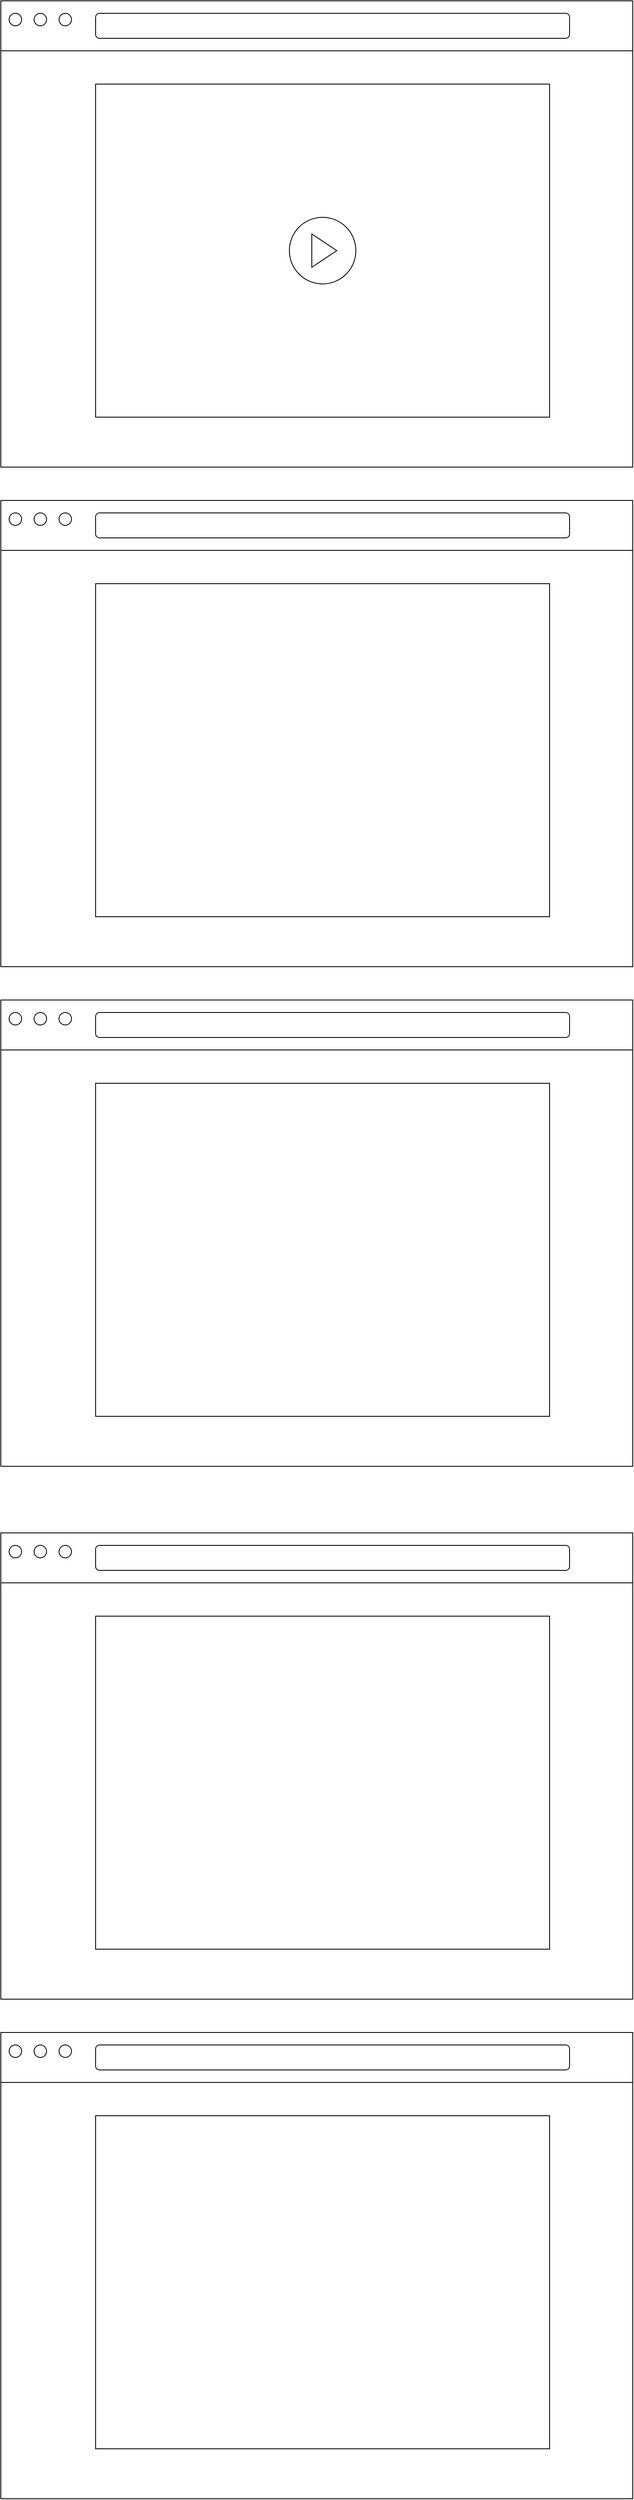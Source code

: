 <mxfile version="20.5.1" type="github">
  <diagram id="n5I5L5vB3KYrBfXEJfVW" name="Sida-2">
    <mxGraphModel dx="1858" dy="889" grid="1" gridSize="10" guides="1" tooltips="1" connect="1" arrows="1" fold="1" page="1" pageScale="1" pageWidth="827" pageHeight="1169" math="0" shadow="0">
      <root>
        <mxCell id="0" />
        <mxCell id="1" parent="0" />
        <mxCell id="oFcCAkPt8Aup1vKV2DPM-2" value="" style="rounded=0;whiteSpace=wrap;html=1;" vertex="1" parent="1">
          <mxGeometry x="40" y="40" width="760" height="560" as="geometry" />
        </mxCell>
        <mxCell id="oFcCAkPt8Aup1vKV2DPM-3" value="" style="rounded=0;whiteSpace=wrap;html=1;" vertex="1" parent="1">
          <mxGeometry x="40" y="40" width="760" height="60" as="geometry" />
        </mxCell>
        <mxCell id="oFcCAkPt8Aup1vKV2DPM-4" value="" style="rounded=1;whiteSpace=wrap;html=1;" vertex="1" parent="1">
          <mxGeometry x="154" y="55" width="570" height="30" as="geometry" />
        </mxCell>
        <mxCell id="oFcCAkPt8Aup1vKV2DPM-9" value="" style="ellipse;whiteSpace=wrap;html=1;" vertex="1" parent="1">
          <mxGeometry x="50" y="55" width="15" height="15" as="geometry" />
        </mxCell>
        <mxCell id="oFcCAkPt8Aup1vKV2DPM-10" value="" style="ellipse;whiteSpace=wrap;html=1;" vertex="1" parent="1">
          <mxGeometry x="80" y="55" width="15" height="15" as="geometry" />
        </mxCell>
        <mxCell id="oFcCAkPt8Aup1vKV2DPM-11" value="" style="ellipse;whiteSpace=wrap;html=1;" vertex="1" parent="1">
          <mxGeometry x="110" y="55" width="15" height="15" as="geometry" />
        </mxCell>
        <mxCell id="oFcCAkPt8Aup1vKV2DPM-14" value="" style="rounded=0;whiteSpace=wrap;html=1;" vertex="1" parent="1">
          <mxGeometry x="154" y="140" width="546" height="400" as="geometry" />
        </mxCell>
        <mxCell id="oFcCAkPt8Aup1vKV2DPM-17" value="" style="rounded=0;whiteSpace=wrap;html=1;" vertex="1" parent="1">
          <mxGeometry x="40" y="640" width="760" height="560" as="geometry" />
        </mxCell>
        <mxCell id="oFcCAkPt8Aup1vKV2DPM-18" value="" style="rounded=0;whiteSpace=wrap;html=1;" vertex="1" parent="1">
          <mxGeometry x="40" y="640" width="760" height="60" as="geometry" />
        </mxCell>
        <mxCell id="oFcCAkPt8Aup1vKV2DPM-19" value="" style="rounded=1;whiteSpace=wrap;html=1;" vertex="1" parent="1">
          <mxGeometry x="154" y="655" width="570" height="30" as="geometry" />
        </mxCell>
        <mxCell id="oFcCAkPt8Aup1vKV2DPM-20" value="" style="ellipse;whiteSpace=wrap;html=1;" vertex="1" parent="1">
          <mxGeometry x="50" y="655" width="15" height="15" as="geometry" />
        </mxCell>
        <mxCell id="oFcCAkPt8Aup1vKV2DPM-21" value="" style="ellipse;whiteSpace=wrap;html=1;" vertex="1" parent="1">
          <mxGeometry x="80" y="655" width="15" height="15" as="geometry" />
        </mxCell>
        <mxCell id="oFcCAkPt8Aup1vKV2DPM-22" value="" style="ellipse;whiteSpace=wrap;html=1;" vertex="1" parent="1">
          <mxGeometry x="110" y="655" width="15" height="15" as="geometry" />
        </mxCell>
        <mxCell id="oFcCAkPt8Aup1vKV2DPM-23" value="" style="rounded=0;whiteSpace=wrap;html=1;" vertex="1" parent="1">
          <mxGeometry x="154" y="740" width="546" height="400" as="geometry" />
        </mxCell>
        <mxCell id="oFcCAkPt8Aup1vKV2DPM-24" value="" style="rounded=0;whiteSpace=wrap;html=1;" vertex="1" parent="1">
          <mxGeometry x="40" y="1240" width="760" height="560" as="geometry" />
        </mxCell>
        <mxCell id="oFcCAkPt8Aup1vKV2DPM-25" value="" style="rounded=0;whiteSpace=wrap;html=1;" vertex="1" parent="1">
          <mxGeometry x="40" y="1240" width="760" height="60" as="geometry" />
        </mxCell>
        <mxCell id="oFcCAkPt8Aup1vKV2DPM-26" value="" style="rounded=1;whiteSpace=wrap;html=1;" vertex="1" parent="1">
          <mxGeometry x="154" y="1255" width="570" height="30" as="geometry" />
        </mxCell>
        <mxCell id="oFcCAkPt8Aup1vKV2DPM-27" value="" style="ellipse;whiteSpace=wrap;html=1;" vertex="1" parent="1">
          <mxGeometry x="50" y="1255" width="15" height="15" as="geometry" />
        </mxCell>
        <mxCell id="oFcCAkPt8Aup1vKV2DPM-28" value="" style="ellipse;whiteSpace=wrap;html=1;" vertex="1" parent="1">
          <mxGeometry x="80" y="1255" width="15" height="15" as="geometry" />
        </mxCell>
        <mxCell id="oFcCAkPt8Aup1vKV2DPM-29" value="" style="ellipse;whiteSpace=wrap;html=1;" vertex="1" parent="1">
          <mxGeometry x="110" y="1255" width="15" height="15" as="geometry" />
        </mxCell>
        <mxCell id="oFcCAkPt8Aup1vKV2DPM-30" value="" style="rounded=0;whiteSpace=wrap;html=1;" vertex="1" parent="1">
          <mxGeometry x="154" y="1340" width="546" height="400" as="geometry" />
        </mxCell>
        <mxCell id="oFcCAkPt8Aup1vKV2DPM-38" value="" style="rounded=0;whiteSpace=wrap;html=1;" vertex="1" parent="1">
          <mxGeometry x="40" y="1880" width="760" height="560" as="geometry" />
        </mxCell>
        <mxCell id="oFcCAkPt8Aup1vKV2DPM-39" value="" style="rounded=0;whiteSpace=wrap;html=1;" vertex="1" parent="1">
          <mxGeometry x="40" y="1880" width="760" height="60" as="geometry" />
        </mxCell>
        <mxCell id="oFcCAkPt8Aup1vKV2DPM-40" value="" style="rounded=1;whiteSpace=wrap;html=1;" vertex="1" parent="1">
          <mxGeometry x="154" y="1895" width="570" height="30" as="geometry" />
        </mxCell>
        <mxCell id="oFcCAkPt8Aup1vKV2DPM-41" value="" style="ellipse;whiteSpace=wrap;html=1;" vertex="1" parent="1">
          <mxGeometry x="50" y="1895" width="15" height="15" as="geometry" />
        </mxCell>
        <mxCell id="oFcCAkPt8Aup1vKV2DPM-42" value="" style="ellipse;whiteSpace=wrap;html=1;" vertex="1" parent="1">
          <mxGeometry x="80" y="1895" width="15" height="15" as="geometry" />
        </mxCell>
        <mxCell id="oFcCAkPt8Aup1vKV2DPM-43" value="" style="ellipse;whiteSpace=wrap;html=1;" vertex="1" parent="1">
          <mxGeometry x="110" y="1895" width="15" height="15" as="geometry" />
        </mxCell>
        <mxCell id="oFcCAkPt8Aup1vKV2DPM-44" value="" style="rounded=0;whiteSpace=wrap;html=1;" vertex="1" parent="1">
          <mxGeometry x="154" y="1980" width="546" height="400" as="geometry" />
        </mxCell>
        <mxCell id="oFcCAkPt8Aup1vKV2DPM-45" value="" style="rounded=0;whiteSpace=wrap;html=1;" vertex="1" parent="1">
          <mxGeometry x="40" y="2480" width="760" height="560" as="geometry" />
        </mxCell>
        <mxCell id="oFcCAkPt8Aup1vKV2DPM-46" value="" style="rounded=0;whiteSpace=wrap;html=1;" vertex="1" parent="1">
          <mxGeometry x="40" y="2480" width="760" height="60" as="geometry" />
        </mxCell>
        <mxCell id="oFcCAkPt8Aup1vKV2DPM-47" value="" style="rounded=1;whiteSpace=wrap;html=1;" vertex="1" parent="1">
          <mxGeometry x="154" y="2495" width="570" height="30" as="geometry" />
        </mxCell>
        <mxCell id="oFcCAkPt8Aup1vKV2DPM-48" value="" style="ellipse;whiteSpace=wrap;html=1;" vertex="1" parent="1">
          <mxGeometry x="50" y="2495" width="15" height="15" as="geometry" />
        </mxCell>
        <mxCell id="oFcCAkPt8Aup1vKV2DPM-49" value="" style="ellipse;whiteSpace=wrap;html=1;" vertex="1" parent="1">
          <mxGeometry x="80" y="2495" width="15" height="15" as="geometry" />
        </mxCell>
        <mxCell id="oFcCAkPt8Aup1vKV2DPM-50" value="" style="ellipse;whiteSpace=wrap;html=1;" vertex="1" parent="1">
          <mxGeometry x="110" y="2495" width="15" height="15" as="geometry" />
        </mxCell>
        <mxCell id="oFcCAkPt8Aup1vKV2DPM-51" value="" style="rounded=0;whiteSpace=wrap;html=1;" vertex="1" parent="1">
          <mxGeometry x="154" y="2580" width="546" height="400" as="geometry" />
        </mxCell>
        <mxCell id="oFcCAkPt8Aup1vKV2DPM-52" value="" style="ellipse;whiteSpace=wrap;html=1;aspect=fixed;" vertex="1" parent="1">
          <mxGeometry x="387" y="300" width="80" height="80" as="geometry" />
        </mxCell>
        <mxCell id="oFcCAkPt8Aup1vKV2DPM-53" value="" style="triangle;whiteSpace=wrap;html=1;" vertex="1" parent="1">
          <mxGeometry x="414" y="320" width="30" height="40" as="geometry" />
        </mxCell>
      </root>
    </mxGraphModel>
  </diagram>
</mxfile>
